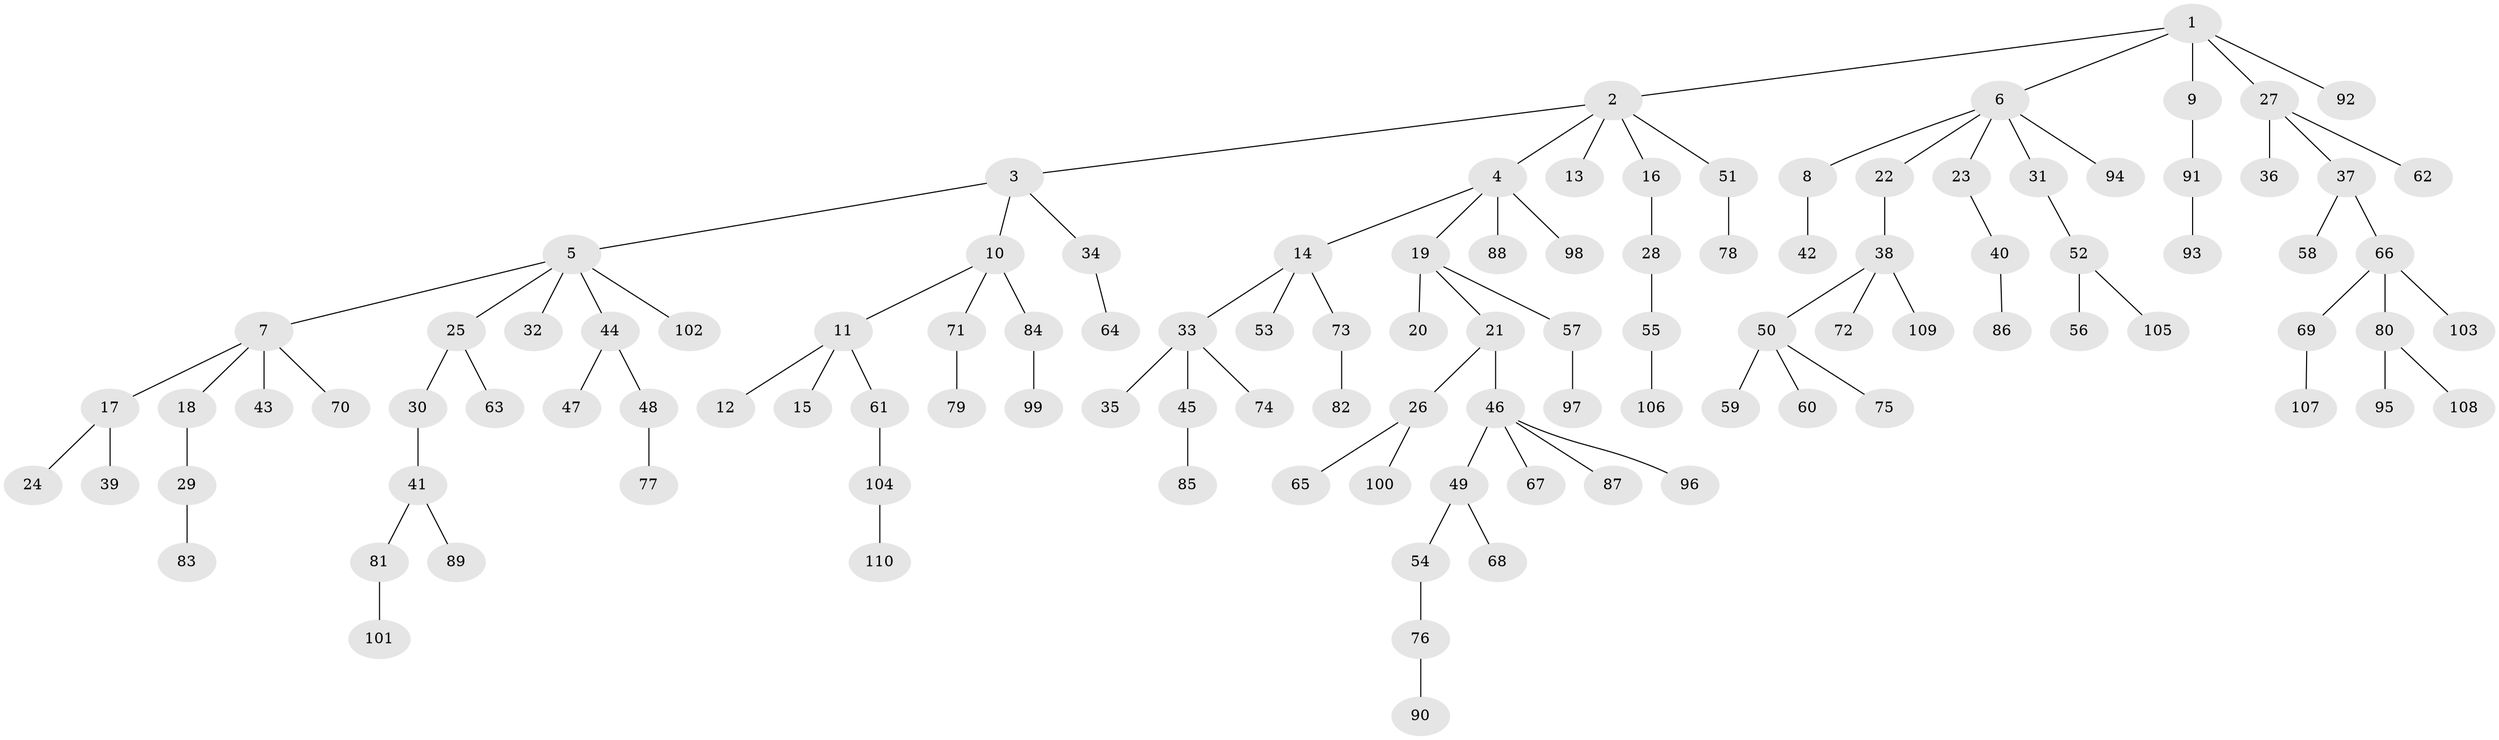 // Generated by graph-tools (version 1.1) at 2025/50/03/09/25 03:50:19]
// undirected, 110 vertices, 109 edges
graph export_dot {
graph [start="1"]
  node [color=gray90,style=filled];
  1;
  2;
  3;
  4;
  5;
  6;
  7;
  8;
  9;
  10;
  11;
  12;
  13;
  14;
  15;
  16;
  17;
  18;
  19;
  20;
  21;
  22;
  23;
  24;
  25;
  26;
  27;
  28;
  29;
  30;
  31;
  32;
  33;
  34;
  35;
  36;
  37;
  38;
  39;
  40;
  41;
  42;
  43;
  44;
  45;
  46;
  47;
  48;
  49;
  50;
  51;
  52;
  53;
  54;
  55;
  56;
  57;
  58;
  59;
  60;
  61;
  62;
  63;
  64;
  65;
  66;
  67;
  68;
  69;
  70;
  71;
  72;
  73;
  74;
  75;
  76;
  77;
  78;
  79;
  80;
  81;
  82;
  83;
  84;
  85;
  86;
  87;
  88;
  89;
  90;
  91;
  92;
  93;
  94;
  95;
  96;
  97;
  98;
  99;
  100;
  101;
  102;
  103;
  104;
  105;
  106;
  107;
  108;
  109;
  110;
  1 -- 2;
  1 -- 6;
  1 -- 9;
  1 -- 27;
  1 -- 92;
  2 -- 3;
  2 -- 4;
  2 -- 13;
  2 -- 16;
  2 -- 51;
  3 -- 5;
  3 -- 10;
  3 -- 34;
  4 -- 14;
  4 -- 19;
  4 -- 88;
  4 -- 98;
  5 -- 7;
  5 -- 25;
  5 -- 32;
  5 -- 44;
  5 -- 102;
  6 -- 8;
  6 -- 22;
  6 -- 23;
  6 -- 31;
  6 -- 94;
  7 -- 17;
  7 -- 18;
  7 -- 43;
  7 -- 70;
  8 -- 42;
  9 -- 91;
  10 -- 11;
  10 -- 71;
  10 -- 84;
  11 -- 12;
  11 -- 15;
  11 -- 61;
  14 -- 33;
  14 -- 53;
  14 -- 73;
  16 -- 28;
  17 -- 24;
  17 -- 39;
  18 -- 29;
  19 -- 20;
  19 -- 21;
  19 -- 57;
  21 -- 26;
  21 -- 46;
  22 -- 38;
  23 -- 40;
  25 -- 30;
  25 -- 63;
  26 -- 65;
  26 -- 100;
  27 -- 36;
  27 -- 37;
  27 -- 62;
  28 -- 55;
  29 -- 83;
  30 -- 41;
  31 -- 52;
  33 -- 35;
  33 -- 45;
  33 -- 74;
  34 -- 64;
  37 -- 58;
  37 -- 66;
  38 -- 50;
  38 -- 72;
  38 -- 109;
  40 -- 86;
  41 -- 81;
  41 -- 89;
  44 -- 47;
  44 -- 48;
  45 -- 85;
  46 -- 49;
  46 -- 67;
  46 -- 87;
  46 -- 96;
  48 -- 77;
  49 -- 54;
  49 -- 68;
  50 -- 59;
  50 -- 60;
  50 -- 75;
  51 -- 78;
  52 -- 56;
  52 -- 105;
  54 -- 76;
  55 -- 106;
  57 -- 97;
  61 -- 104;
  66 -- 69;
  66 -- 80;
  66 -- 103;
  69 -- 107;
  71 -- 79;
  73 -- 82;
  76 -- 90;
  80 -- 95;
  80 -- 108;
  81 -- 101;
  84 -- 99;
  91 -- 93;
  104 -- 110;
}
